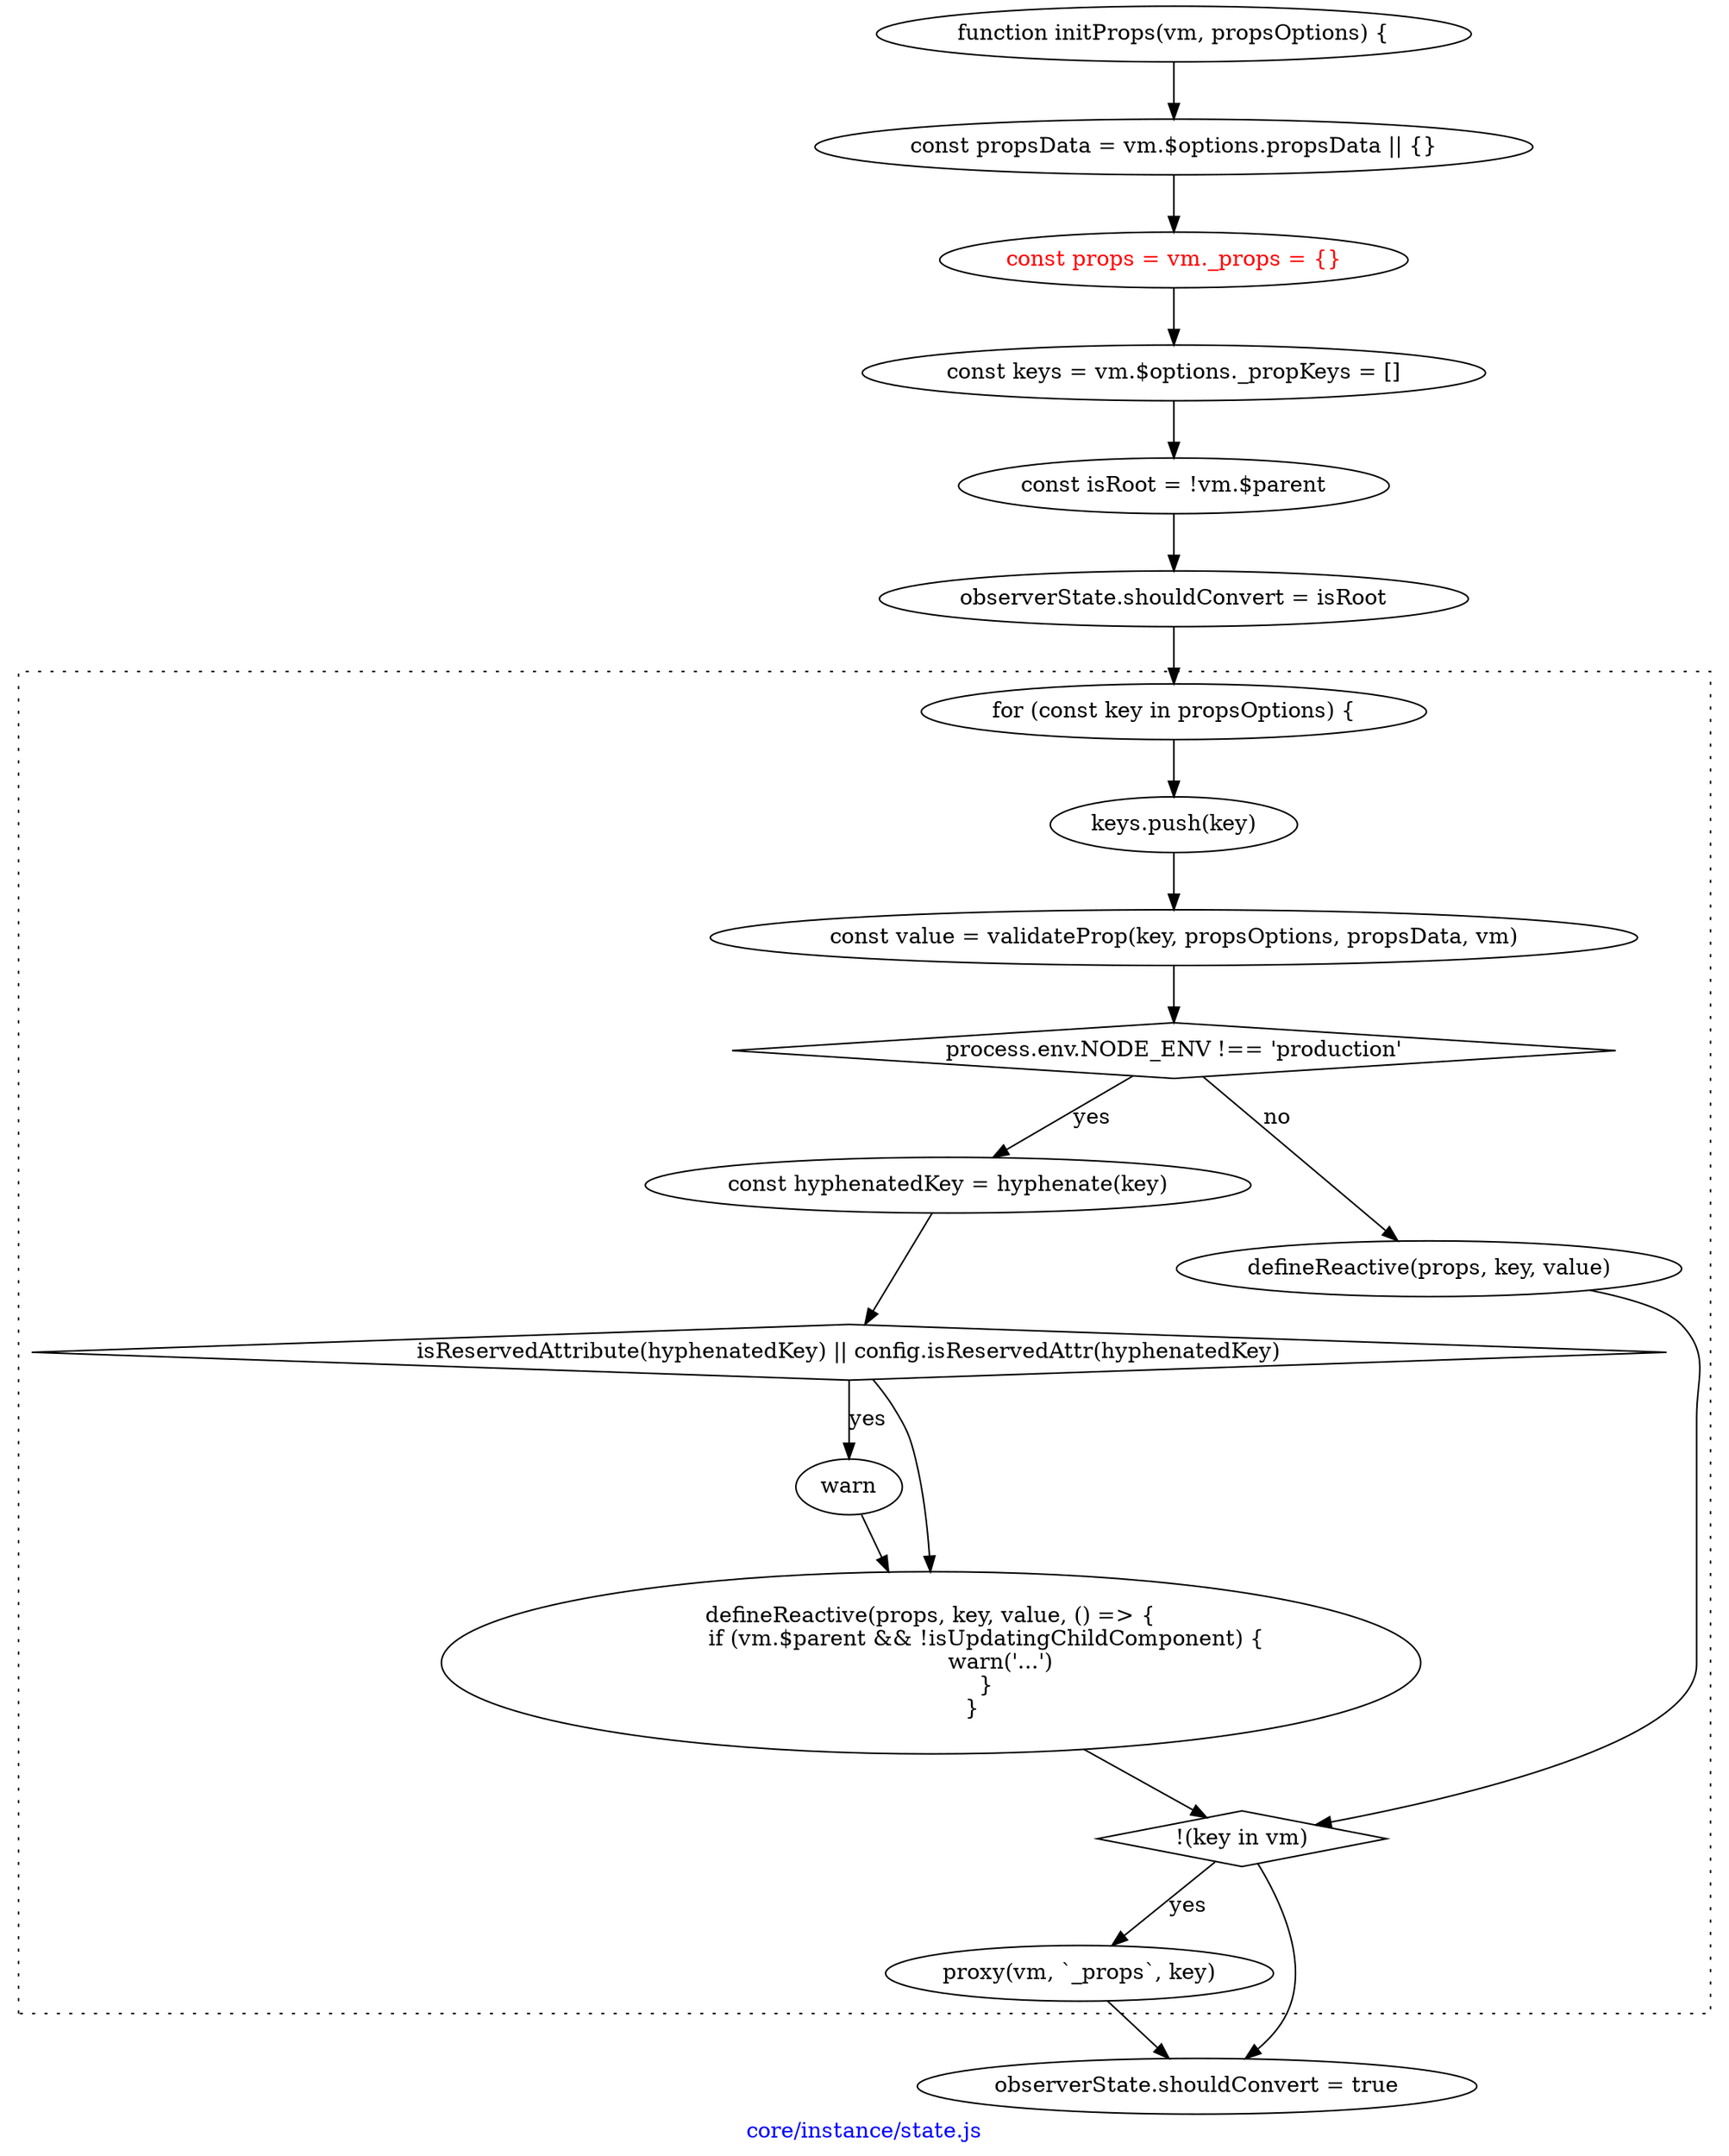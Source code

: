 digraph G {
    graph [
        label="core/instance/state.js"
        fontcolor=blue
    ]
    start0 [
        label="function initProps(vm, propsOptions) {"
    ]
    varPropsData [
        label="const propsData = vm.$options.propsData || {}"
    ]
    start0 -> varPropsData
    varProps [
        label="const props = vm._props = {}"
        fontcolor=red
    ]
    varPropsData -> varProps
    varKeys [
        label="const keys = vm.$options._propKeys = []"
    ]
    varProps -> varKeys
    varIsRoot [
        label="const isRoot = !vm.$parent"
    ]
    varKeys -> varIsRoot

    setShoudConvert [
        label="observerState.shouldConvert = isRoot"
    ]
    varIsRoot -> setShoudConvert
    walkPropsOptions [
        label="for (const key in propsOptions) {"
    ]
    setShoudConvert -> walkPropsOptions
    subgraph cluster_walk {
        graph[
            label=""
            style=dotted
        ]
        saveKey [
            label="keys.push(key)"
        ]

        walkPropsOptions -> saveKey
        validateProp [
            label="const value = validateProp(key, propsOptions, propsData, vm)"
        ]
        saveKey -> validateProp
        notProduction [
            label="process.env.NODE_ENV !== 'production'"
            shape=diamond
        ]
        validateProp -> notProduction
        varHyphenatedKey [
            label="const hyphenatedKey = hyphenate(key)"
        ]
        notProduction -> varHyphenatedKey [label="yes"]
        isReseve [
            label="isReservedAttribute(hyphenatedKey) || config.isReservedAttr(hyphenatedKey)"
            shape=diamond
        ]
        varHyphenatedKey -> isReseve
        isReseve -> warn [label="yes"]
        defineReactive0 [
            label="defineReactive(props, key, value, () => {
                if (vm.$parent && !isUpdatingChildComponent) {
                    warn('...')
                }
            }"
        ]
        isReseve -> defineReactive0
        warn -> defineReactive0
        defineReactive [
            label="defineReactive(props, key, value)"
        ]
        notProduction -> defineReactive [label="no"]
        keyInVm [
            label="!(key in vm)"
            shape=diamond
        ]
        defineReactive0 -> keyInVm
        defineReactive -> keyInVm
        proxy0 [
            label="proxy(vm, `_props`, key)"
        ]
        keyInVm -> proxy0 [label="yes"]
    }
    resetShouldConvert [
        label="observerState.shouldConvert = true"
    ]
    keyInVm -> resetShouldConvert
    proxy0 -> resetShouldConvert
}